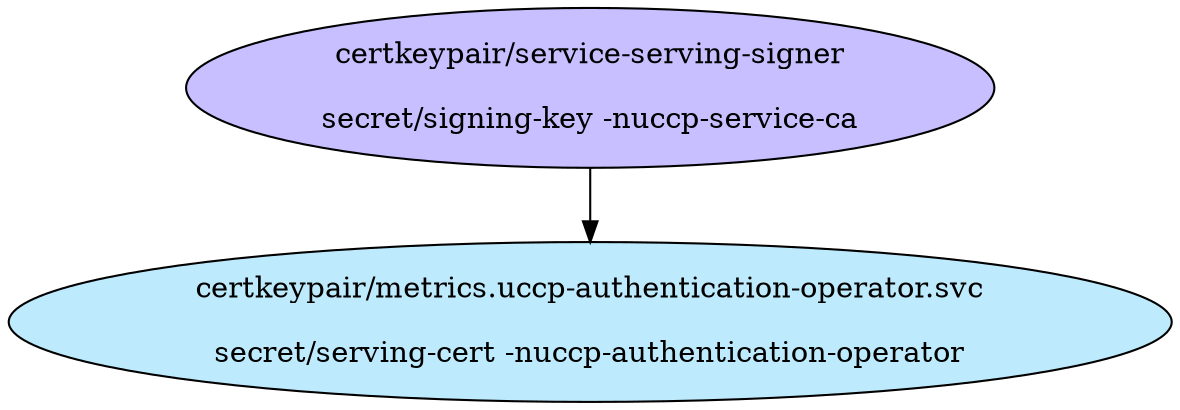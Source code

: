 digraph "Local Certificate" {
  // Node definitions.
  1 [
    label="certkeypair/service-serving-signer\n\nsecret/signing-key -nuccp-service-ca\n"
    style=filled
    fillcolor="#c7bfff"
  ];
  17 [
    label="certkeypair/metrics.uccp-authentication-operator.svc\n\nsecret/serving-cert -nuccp-authentication-operator\n"
    style=filled
    fillcolor="#bdebfd"
  ];

  // Edge definitions.
  1 -> 17;
}